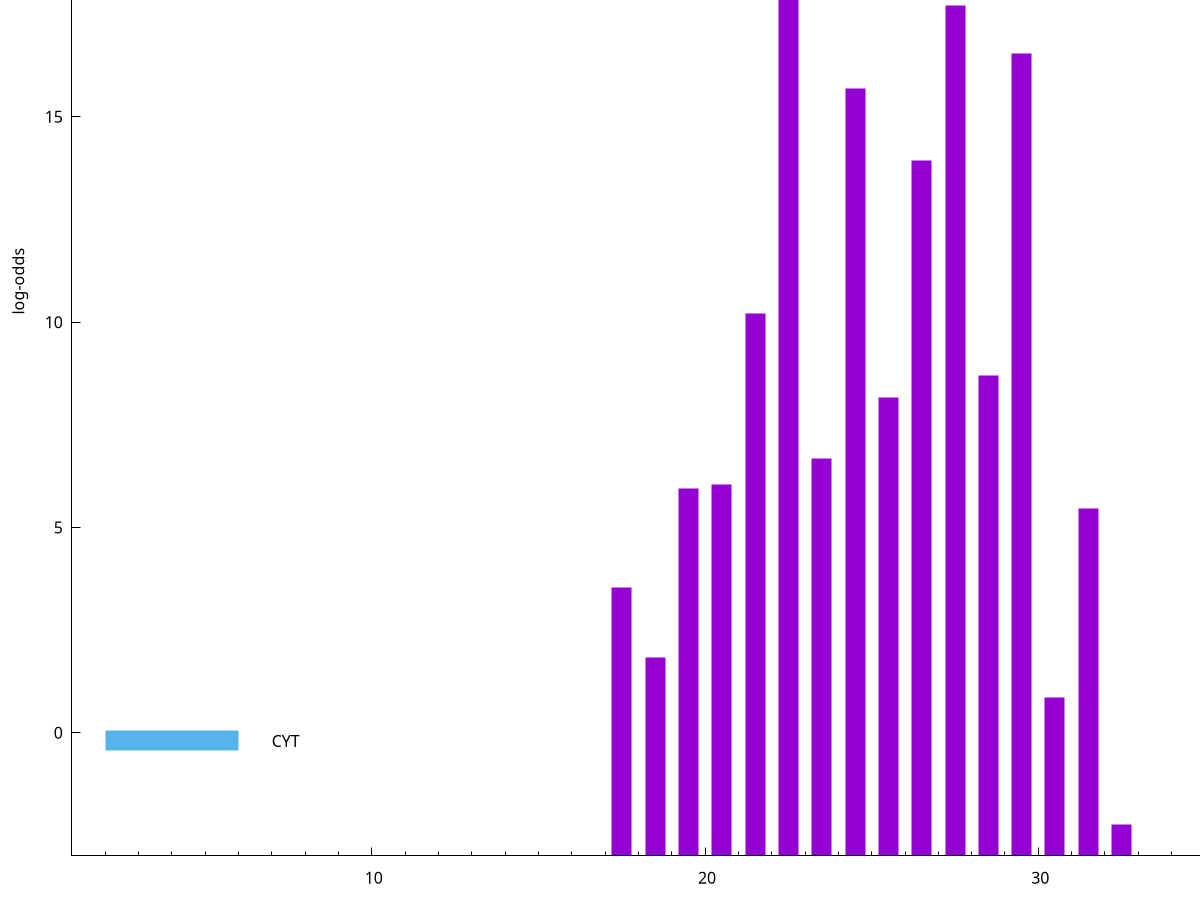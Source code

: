 set title "LipoP predictions for SRR5666527.gff"
set size 2., 1.4
set xrange [1:70] 
set mxtics 10
set yrange [-3:25]
set y2range [0:28]
set ylabel "log-odds"
set term postscript eps color solid "Helvetica" 30
set output "SRR5666527.gff3.eps"
set arrow from 2,21.1179 to 6,21.1179 nohead lt 1 lw 20
set label "SpI" at 7,21.1179
set arrow from 2,-0.200913 to 6,-0.200913 nohead lt 3 lw 20
set label "CYT" at 7,-0.200913
set arrow from 2,21.1179 to 6,21.1179 nohead lt 1 lw 20
set label "SpI" at 7,21.1179
# NOTE: The scores below are the log-odds scores with the threshold
# NOTE: subtracted (a hack to make gnuplot make the histogram all
# NOTE: look nice).
plot "-" axes x1y2 title "" with impulses lt 1 lw 20
22.500000 23.853000
27.500000 20.713700
29.500000 19.554000
24.500000 18.690700
26.500000 16.928900
21.500000 13.217400
28.500000 11.702440
25.500000 11.164500
23.500000 9.674960
20.500000 9.038390
19.500000 8.943170
31.500000 8.462140
17.500000 6.539630
18.500000 4.842950
30.500000 3.867441
35.500000 2.170760
32.500000 0.773720
e
exit
